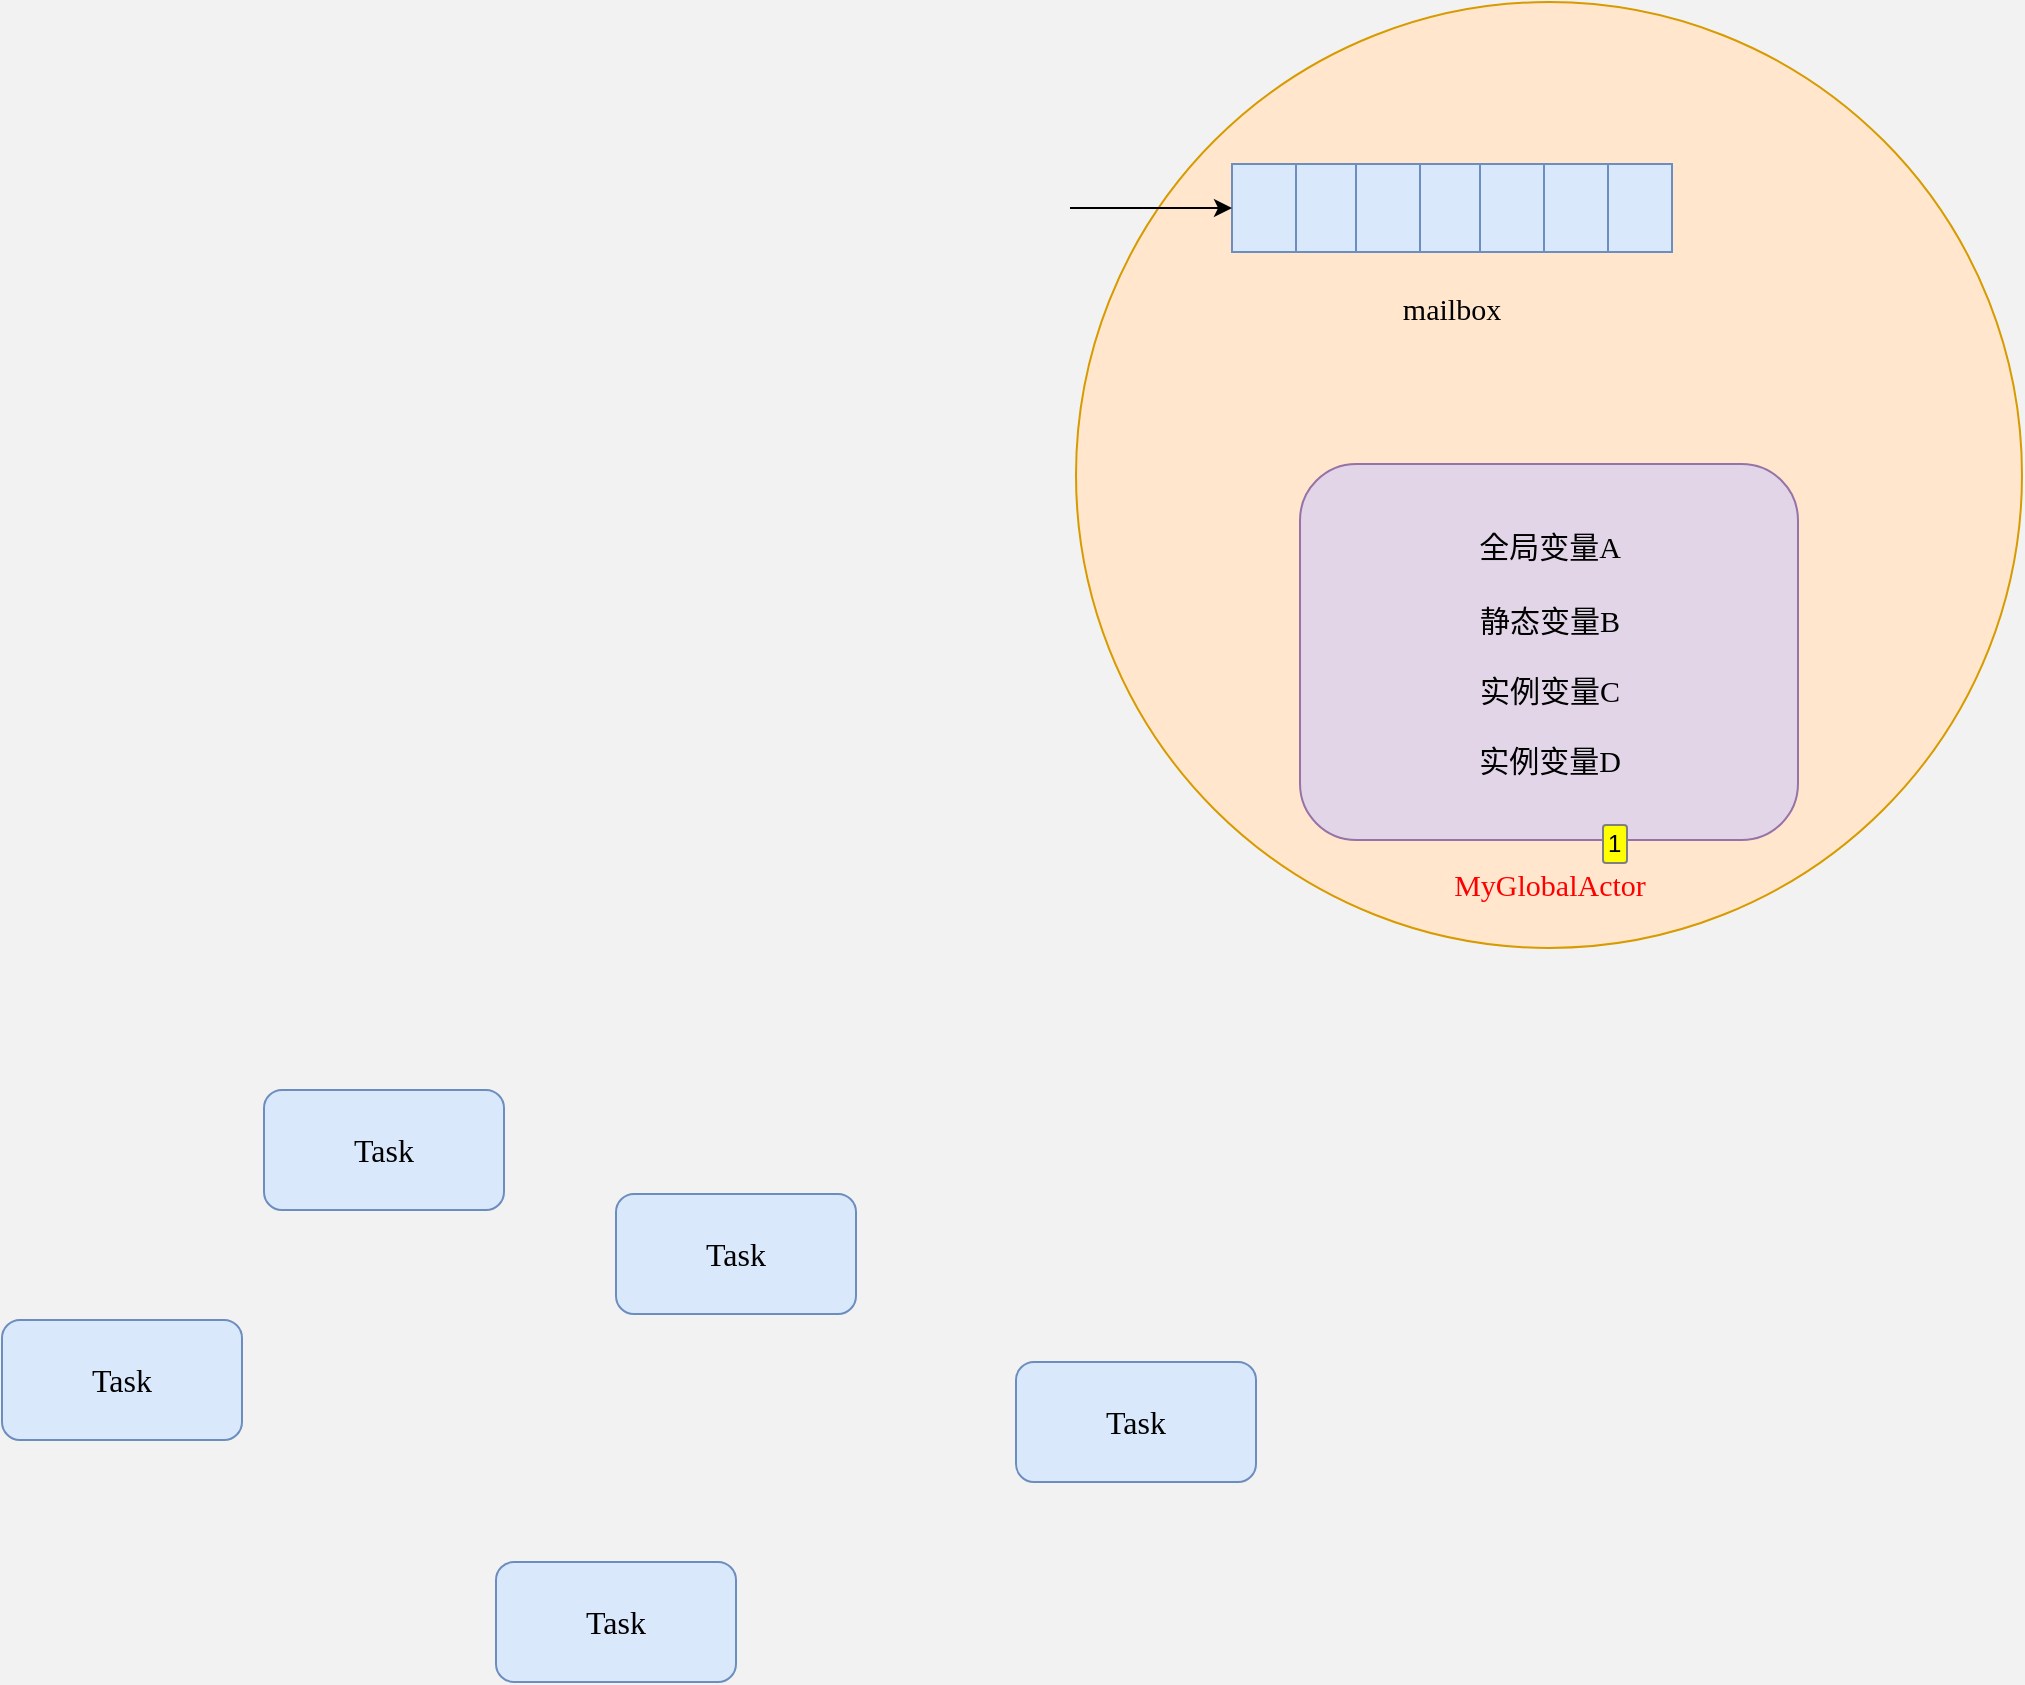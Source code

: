 <mxfile version="20.0.3" type="github">
  <diagram id="nJP0g5NtzlGyg-tOw0lX" name="Page-1">
    <mxGraphModel dx="1198" dy="812" grid="0" gridSize="10" guides="1" tooltips="1" connect="1" arrows="1" fold="1" page="1" pageScale="1" pageWidth="1654" pageHeight="2336" background="#F2f2f2" math="0" shadow="0">
      <root>
        <mxCell id="0" />
        <mxCell id="1" parent="0" />
        <mxCell id="0bHwUgwux6Rm_F31SL8b-1" value="Task" style="rounded=1;whiteSpace=wrap;html=1;fontSize=16;fillColor=#dae8fc;strokeColor=#6c8ebf;fontFamily=Comic Sans MS;" parent="1" vertex="1">
          <mxGeometry x="651" y="1507" width="120" height="60" as="geometry" />
        </mxCell>
        <mxCell id="0bHwUgwux6Rm_F31SL8b-2" value="Task" style="rounded=1;whiteSpace=wrap;html=1;fontSize=16;fillColor=#dae8fc;strokeColor=#6c8ebf;fontFamily=Comic Sans MS;" parent="1" vertex="1">
          <mxGeometry x="520" y="1622" width="120" height="60" as="geometry" />
        </mxCell>
        <mxCell id="0bHwUgwux6Rm_F31SL8b-3" value="Task" style="rounded=1;whiteSpace=wrap;html=1;fontSize=16;fillColor=#dae8fc;strokeColor=#6c8ebf;fontFamily=Comic Sans MS;" parent="1" vertex="1">
          <mxGeometry x="827" y="1559" width="120" height="60" as="geometry" />
        </mxCell>
        <mxCell id="0bHwUgwux6Rm_F31SL8b-4" value="Task" style="rounded=1;whiteSpace=wrap;html=1;fontSize=16;fillColor=#dae8fc;strokeColor=#6c8ebf;fontFamily=Comic Sans MS;" parent="1" vertex="1">
          <mxGeometry x="767" y="1743" width="120" height="60" as="geometry" />
        </mxCell>
        <mxCell id="0bHwUgwux6Rm_F31SL8b-5" value="Task" style="rounded=1;whiteSpace=wrap;html=1;fontSize=16;fillColor=#dae8fc;strokeColor=#6c8ebf;fontFamily=Comic Sans MS;" parent="1" vertex="1">
          <mxGeometry x="1027" y="1643" width="120" height="60" as="geometry" />
        </mxCell>
        <mxCell id="bGo9bAWWjB_CrvSO4o5X-1" value="" style="ellipse;whiteSpace=wrap;html=1;aspect=fixed;fillColor=#ffe6cc;strokeColor=#d79b00;comic=0;" vertex="1" parent="1">
          <mxGeometry x="1057" y="963" width="473" height="473" as="geometry" />
        </mxCell>
        <mxCell id="bGo9bAWWjB_CrvSO4o5X-2" value="" style="rounded=1;whiteSpace=wrap;html=1;fillColor=#e1d5e7;strokeColor=#9673a6;" vertex="1" parent="1">
          <mxGeometry x="1169" y="1194" width="249" height="188" as="geometry" />
        </mxCell>
        <mxCell id="bGo9bAWWjB_CrvSO4o5X-3" value="全局变量A" style="text;html=1;strokeColor=none;fillColor=none;align=center;verticalAlign=middle;whiteSpace=wrap;rounded=0;comic=0;fontSize=15;fontFamily=Comic Sans MS;" vertex="1" parent="1">
          <mxGeometry x="1248.5" y="1219.5" width="90" height="30" as="geometry" />
        </mxCell>
        <mxCell id="bGo9bAWWjB_CrvSO4o5X-4" value="静态变量B" style="text;html=1;strokeColor=none;fillColor=none;align=center;verticalAlign=middle;whiteSpace=wrap;rounded=0;comic=0;fontSize=15;fontFamily=Comic Sans MS;" vertex="1" parent="1">
          <mxGeometry x="1248.5" y="1256.5" width="90" height="30" as="geometry" />
        </mxCell>
        <mxCell id="bGo9bAWWjB_CrvSO4o5X-5" value="实例变量C" style="text;html=1;strokeColor=none;fillColor=none;align=center;verticalAlign=middle;whiteSpace=wrap;rounded=0;comic=0;fontSize=15;fontFamily=Comic Sans MS;" vertex="1" parent="1">
          <mxGeometry x="1248.5" y="1291.5" width="90" height="30" as="geometry" />
        </mxCell>
        <mxCell id="bGo9bAWWjB_CrvSO4o5X-6" value="MyGlobalActor" style="text;html=1;strokeColor=none;fillColor=none;align=center;verticalAlign=middle;whiteSpace=wrap;rounded=0;comic=1;enumerate=1;fontSize=15;fontFamily=Comic Sans MS;fontColor=#FF0000;" vertex="1" parent="1">
          <mxGeometry x="1263.5" y="1389" width="60" height="30" as="geometry" />
        </mxCell>
        <mxCell id="bGo9bAWWjB_CrvSO4o5X-7" value="" style="shape=table;html=1;whiteSpace=wrap;startSize=0;container=1;collapsible=0;childLayout=tableLayout;comic=0;fillColor=#dae8fc;strokeColor=#6c8ebf;" vertex="1" parent="1">
          <mxGeometry x="1135" y="1044" width="220" height="44" as="geometry" />
        </mxCell>
        <mxCell id="bGo9bAWWjB_CrvSO4o5X-8" value="" style="shape=tableRow;horizontal=0;startSize=0;swimlaneHead=0;swimlaneBody=0;top=0;left=0;bottom=0;right=0;collapsible=0;dropTarget=0;fillColor=none;points=[[0,0.5],[1,0.5]];portConstraint=eastwest;comic=0;" vertex="1" parent="bGo9bAWWjB_CrvSO4o5X-7">
          <mxGeometry width="220" height="44" as="geometry" />
        </mxCell>
        <mxCell id="bGo9bAWWjB_CrvSO4o5X-9" value="" style="shape=partialRectangle;html=1;whiteSpace=wrap;connectable=0;fillColor=none;top=0;left=0;bottom=0;right=0;overflow=hidden;comic=0;" vertex="1" parent="bGo9bAWWjB_CrvSO4o5X-8">
          <mxGeometry width="32" height="44" as="geometry">
            <mxRectangle width="32" height="44" as="alternateBounds" />
          </mxGeometry>
        </mxCell>
        <mxCell id="bGo9bAWWjB_CrvSO4o5X-10" value="" style="shape=partialRectangle;html=1;whiteSpace=wrap;connectable=0;fillColor=none;top=0;left=0;bottom=0;right=0;overflow=hidden;comic=0;" vertex="1" parent="bGo9bAWWjB_CrvSO4o5X-8">
          <mxGeometry x="32" width="30" height="44" as="geometry">
            <mxRectangle width="30" height="44" as="alternateBounds" />
          </mxGeometry>
        </mxCell>
        <mxCell id="bGo9bAWWjB_CrvSO4o5X-11" value="" style="shape=partialRectangle;html=1;whiteSpace=wrap;connectable=0;fillColor=none;top=0;left=0;bottom=0;right=0;overflow=hidden;comic=0;" vertex="1" parent="bGo9bAWWjB_CrvSO4o5X-8">
          <mxGeometry x="62" width="32" height="44" as="geometry">
            <mxRectangle width="32" height="44" as="alternateBounds" />
          </mxGeometry>
        </mxCell>
        <mxCell id="bGo9bAWWjB_CrvSO4o5X-20" style="shape=partialRectangle;html=1;whiteSpace=wrap;connectable=0;fillColor=none;top=0;left=0;bottom=0;right=0;overflow=hidden;comic=0;" vertex="1" parent="bGo9bAWWjB_CrvSO4o5X-8">
          <mxGeometry x="94" width="30" height="44" as="geometry">
            <mxRectangle width="30" height="44" as="alternateBounds" />
          </mxGeometry>
        </mxCell>
        <mxCell id="bGo9bAWWjB_CrvSO4o5X-21" style="shape=partialRectangle;html=1;whiteSpace=wrap;connectable=0;fillColor=none;top=0;left=0;bottom=0;right=0;overflow=hidden;comic=0;" vertex="1" parent="bGo9bAWWjB_CrvSO4o5X-8">
          <mxGeometry x="124" width="32" height="44" as="geometry">
            <mxRectangle width="32" height="44" as="alternateBounds" />
          </mxGeometry>
        </mxCell>
        <mxCell id="bGo9bAWWjB_CrvSO4o5X-22" style="shape=partialRectangle;html=1;whiteSpace=wrap;connectable=0;fillColor=none;top=0;left=0;bottom=0;right=0;overflow=hidden;comic=0;" vertex="1" parent="bGo9bAWWjB_CrvSO4o5X-8">
          <mxGeometry x="156" width="32" height="44" as="geometry">
            <mxRectangle width="32" height="44" as="alternateBounds" />
          </mxGeometry>
        </mxCell>
        <mxCell id="bGo9bAWWjB_CrvSO4o5X-23" style="shape=partialRectangle;html=1;whiteSpace=wrap;connectable=0;fillColor=none;top=0;left=0;bottom=0;right=0;overflow=hidden;comic=0;" vertex="1" parent="bGo9bAWWjB_CrvSO4o5X-8">
          <mxGeometry x="188" width="32" height="44" as="geometry">
            <mxRectangle width="32" height="44" as="alternateBounds" />
          </mxGeometry>
        </mxCell>
        <mxCell id="bGo9bAWWjB_CrvSO4o5X-24" value="" style="endArrow=classic;html=1;rounded=0;entryX=0;entryY=0.5;entryDx=0;entryDy=0;" edge="1" parent="1" target="bGo9bAWWjB_CrvSO4o5X-8">
          <mxGeometry width="50" height="50" relative="1" as="geometry">
            <mxPoint x="1054" y="1066" as="sourcePoint" />
            <mxPoint x="1068" y="1031" as="targetPoint" />
          </mxGeometry>
        </mxCell>
        <mxCell id="bGo9bAWWjB_CrvSO4o5X-26" value="mailbox" style="text;html=1;strokeColor=none;fillColor=none;align=center;verticalAlign=middle;whiteSpace=wrap;rounded=0;comic=1;fontSize=15;fontFamily=Comic Sans MS;" vertex="1" parent="1">
          <mxGeometry x="1215" y="1101" width="60" height="30" as="geometry" />
        </mxCell>
        <mxCell id="bGo9bAWWjB_CrvSO4o5X-28" value="实例变量D" style="text;html=1;strokeColor=none;fillColor=none;align=center;verticalAlign=middle;whiteSpace=wrap;rounded=0;comic=0;fontSize=15;fontFamily=Comic Sans MS;" vertex="1" parent="1">
          <mxGeometry x="1248.5" y="1326.5" width="90" height="30" as="geometry" />
        </mxCell>
      </root>
    </mxGraphModel>
  </diagram>
</mxfile>
